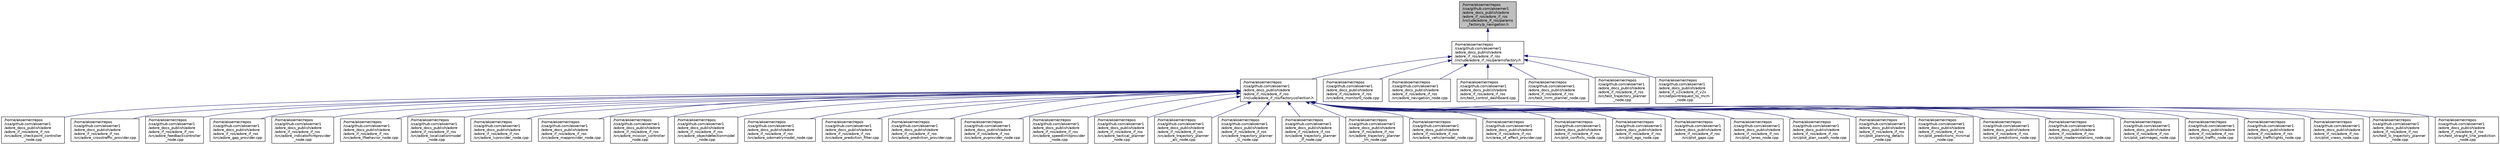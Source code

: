 digraph "/home/akoerner/repos/csa/github.com/akoerner1/adore_docs_publish/adore/adore_if_ros/adore_if_ros/include/adore_if_ros/params_factory/p_navigation.h"
{
 // LATEX_PDF_SIZE
  edge [fontname="Helvetica",fontsize="10",labelfontname="Helvetica",labelfontsize="10"];
  node [fontname="Helvetica",fontsize="10",shape=record];
  Node1 [label="/home/akoerner/repos\l/csa/github.com/akoerner1\l/adore_docs_publish/adore\l/adore_if_ros/adore_if_ros\l/include/adore_if_ros/params\l_factory/p_navigation.h",height=0.2,width=0.4,color="black", fillcolor="grey75", style="filled", fontcolor="black",tooltip=" "];
  Node1 -> Node2 [dir="back",color="midnightblue",fontsize="10",style="solid",fontname="Helvetica"];
  Node2 [label="/home/akoerner/repos\l/csa/github.com/akoerner1\l/adore_docs_publish/adore\l/adore_if_ros/adore_if_ros\l/include/adore_if_ros/paramsfactory.h",height=0.2,width=0.4,color="black", fillcolor="white", style="filled",URL="$paramsfactory_8h.html",tooltip=" "];
  Node2 -> Node3 [dir="back",color="midnightblue",fontsize="10",style="solid",fontname="Helvetica"];
  Node3 [label="/home/akoerner/repos\l/csa/github.com/akoerner1\l/adore_docs_publish/adore\l/adore_if_ros/adore_if_ros\l/include/adore_if_ros/factorycollection.h",height=0.2,width=0.4,color="black", fillcolor="white", style="filled",URL="$factorycollection_8h.html",tooltip=" "];
  Node3 -> Node4 [dir="back",color="midnightblue",fontsize="10",style="solid",fontname="Helvetica"];
  Node4 [label="/home/akoerner/repos\l/csa/github.com/akoerner1\l/adore_docs_publish/adore\l/adore_if_ros/adore_if_ros\l/src/adore_checkpoint_controller\l_node.cpp",height=0.2,width=0.4,color="black", fillcolor="white", style="filled",URL="$adore__checkpoint__controller__node_8cpp.html",tooltip=" "];
  Node3 -> Node5 [dir="back",color="midnightblue",fontsize="10",style="solid",fontname="Helvetica"];
  Node5 [label="/home/akoerner/repos\l/csa/github.com/akoerner1\l/adore_docs_publish/adore\l/adore_if_ros/adore_if_ros\l/src/adore_crosstraffic_provider.cpp",height=0.2,width=0.4,color="black", fillcolor="white", style="filled",URL="$adore__crosstraffic__provider_8cpp.html",tooltip=" "];
  Node3 -> Node6 [dir="back",color="midnightblue",fontsize="10",style="solid",fontname="Helvetica"];
  Node6 [label="/home/akoerner/repos\l/csa/github.com/akoerner1\l/adore_docs_publish/adore\l/adore_if_ros/adore_if_ros\l/src/adore_feedbackcontroller\l_node.cpp",height=0.2,width=0.4,color="black", fillcolor="white", style="filled",URL="$adore__feedbackcontroller__node_8cpp.html",tooltip=" "];
  Node3 -> Node7 [dir="back",color="midnightblue",fontsize="10",style="solid",fontname="Helvetica"];
  Node7 [label="/home/akoerner/repos\l/csa/github.com/akoerner1\l/adore_docs_publish/adore\l/adore_if_ros/adore_if_ros\l/src/adore_gap_provider.cpp",height=0.2,width=0.4,color="black", fillcolor="white", style="filled",URL="$adore__gap__provider_8cpp.html",tooltip=" "];
  Node3 -> Node8 [dir="back",color="midnightblue",fontsize="10",style="solid",fontname="Helvetica"];
  Node8 [label="/home/akoerner/repos\l/csa/github.com/akoerner1\l/adore_docs_publish/adore\l/adore_if_ros/adore_if_ros\l/src/adore_indicatorhintprovider\l_node.cpp",height=0.2,width=0.4,color="black", fillcolor="white", style="filled",URL="$adore__indicatorhintprovider__node_8cpp.html",tooltip=" "];
  Node3 -> Node9 [dir="back",color="midnightblue",fontsize="10",style="solid",fontname="Helvetica"];
  Node9 [label="/home/akoerner/repos\l/csa/github.com/akoerner1\l/adore_docs_publish/adore\l/adore_if_ros/adore_if_ros\l/src/adore_lfbehavior_node.cpp",height=0.2,width=0.4,color="black", fillcolor="white", style="filled",URL="$adore__lfbehavior__node_8cpp.html",tooltip=" "];
  Node3 -> Node10 [dir="back",color="midnightblue",fontsize="10",style="solid",fontname="Helvetica"];
  Node10 [label="/home/akoerner/repos\l/csa/github.com/akoerner1\l/adore_docs_publish/adore\l/adore_if_ros/adore_if_ros\l/src/adore_localizationmodel\l_node.cpp",height=0.2,width=0.4,color="black", fillcolor="white", style="filled",URL="$adore__localizationmodel__node_8cpp.html",tooltip=" "];
  Node3 -> Node11 [dir="back",color="midnightblue",fontsize="10",style="solid",fontname="Helvetica"];
  Node11 [label="/home/akoerner/repos\l/csa/github.com/akoerner1\l/adore_docs_publish/adore\l/adore_if_ros/adore_if_ros\l/src/adore_lvprovider_node.cpp",height=0.2,width=0.4,color="black", fillcolor="white", style="filled",URL="$adore__lvprovider__node_8cpp.html",tooltip=" "];
  Node3 -> Node12 [dir="back",color="midnightblue",fontsize="10",style="solid",fontname="Helvetica"];
  Node12 [label="/home/akoerner/repos\l/csa/github.com/akoerner1\l/adore_docs_publish/adore\l/adore_if_ros/adore_if_ros\l/src/adore_mapprovider_node.cpp",height=0.2,width=0.4,color="black", fillcolor="white", style="filled",URL="$adore__mapprovider__node_8cpp.html",tooltip=" "];
  Node3 -> Node13 [dir="back",color="midnightblue",fontsize="10",style="solid",fontname="Helvetica"];
  Node13 [label="/home/akoerner/repos\l/csa/github.com/akoerner1\l/adore_docs_publish/adore\l/adore_if_ros/adore_if_ros\l/src/adore_mission_controller\l_node.cpp",height=0.2,width=0.4,color="black", fillcolor="white", style="filled",URL="$adore__mission__controller__node_8cpp.html",tooltip=" "];
  Node3 -> Node14 [dir="back",color="midnightblue",fontsize="10",style="solid",fontname="Helvetica"];
  Node14 [label="/home/akoerner/repos\l/csa/github.com/akoerner1\l/adore_docs_publish/adore\l/adore_if_ros/adore_if_ros\l/src/adore_objectdetectionmodel\l_node.cpp",height=0.2,width=0.4,color="black", fillcolor="white", style="filled",URL="$adore__objectdetectionmodel__node_8cpp.html",tooltip=" "];
  Node3 -> Node15 [dir="back",color="midnightblue",fontsize="10",style="solid",fontname="Helvetica"];
  Node15 [label="/home/akoerner/repos\l/csa/github.com/akoerner1\l/adore_docs_publish/adore\l/adore_if_ros/adore_if_ros\l/src/adore_odometrymodel_node.cpp",height=0.2,width=0.4,color="black", fillcolor="white", style="filled",URL="$adore__odometrymodel__node_8cpp.html",tooltip=" "];
  Node3 -> Node16 [dir="back",color="midnightblue",fontsize="10",style="solid",fontname="Helvetica"];
  Node16 [label="/home/akoerner/repos\l/csa/github.com/akoerner1\l/adore_docs_publish/adore\l/adore_if_ros/adore_if_ros\l/src/adore_prediction_filter.cpp",height=0.2,width=0.4,color="black", fillcolor="white", style="filled",URL="$adore__prediction__filter_8cpp.html",tooltip=" "];
  Node3 -> Node17 [dir="back",color="midnightblue",fontsize="10",style="solid",fontname="Helvetica"];
  Node17 [label="/home/akoerner/repos\l/csa/github.com/akoerner1\l/adore_docs_publish/adore\l/adore_if_ros/adore_if_ros\l/src/adore_prediction_provider.cpp",height=0.2,width=0.4,color="black", fillcolor="white", style="filled",URL="$adore__prediction__provider_8cpp.html",tooltip=" "];
  Node3 -> Node18 [dir="back",color="midnightblue",fontsize="10",style="solid",fontname="Helvetica"];
  Node18 [label="/home/akoerner/repos\l/csa/github.com/akoerner1\l/adore_docs_publish/adore\l/adore_if_ros/adore_if_ros\l/src/adore_pvprovider_node.cpp",height=0.2,width=0.4,color="black", fillcolor="white", style="filled",URL="$adore__pvprovider__node_8cpp.html",tooltip=" "];
  Node3 -> Node19 [dir="back",color="midnightblue",fontsize="10",style="solid",fontname="Helvetica"];
  Node19 [label="/home/akoerner/repos\l/csa/github.com/akoerner1\l/adore_docs_publish/adore\l/adore_if_ros/adore_if_ros\l/src/adore_speedlimitprovider\l_node.cpp",height=0.2,width=0.4,color="black", fillcolor="white", style="filled",URL="$adore__speedlimitprovider__node_8cpp.html",tooltip=" "];
  Node3 -> Node20 [dir="back",color="midnightblue",fontsize="10",style="solid",fontname="Helvetica"];
  Node20 [label="/home/akoerner/repos\l/csa/github.com/akoerner1\l/adore_docs_publish/adore\l/adore_if_ros/adore_if_ros\l/src/adore_tactical_planner\l_node.cpp",height=0.2,width=0.4,color="black", fillcolor="white", style="filled",URL="$adore__tactical__planner__node_8cpp.html",tooltip=" "];
  Node3 -> Node21 [dir="back",color="midnightblue",fontsize="10",style="solid",fontname="Helvetica"];
  Node21 [label="/home/akoerner/repos\l/csa/github.com/akoerner1\l/adore_docs_publish/adore\l/adore_if_ros/adore_if_ros\l/src/adore_trajectory_planner\l_alc_node.cpp",height=0.2,width=0.4,color="black", fillcolor="white", style="filled",URL="$adore__trajectory__planner__alc__node_8cpp.html",tooltip=" "];
  Node3 -> Node22 [dir="back",color="midnightblue",fontsize="10",style="solid",fontname="Helvetica"];
  Node22 [label="/home/akoerner/repos\l/csa/github.com/akoerner1\l/adore_docs_publish/adore\l/adore_if_ros/adore_if_ros\l/src/adore_trajectory_planner\l_lc_node.cpp",height=0.2,width=0.4,color="black", fillcolor="white", style="filled",URL="$adore__trajectory__planner__lc__node_8cpp.html",tooltip=" "];
  Node3 -> Node23 [dir="back",color="midnightblue",fontsize="10",style="solid",fontname="Helvetica"];
  Node23 [label="/home/akoerner/repos\l/csa/github.com/akoerner1\l/adore_docs_publish/adore\l/adore_if_ros/adore_if_ros\l/src/adore_trajectory_planner\l_lf_node.cpp",height=0.2,width=0.4,color="black", fillcolor="white", style="filled",URL="$adore__trajectory__planner__lf__node_8cpp.html",tooltip=" "];
  Node3 -> Node24 [dir="back",color="midnightblue",fontsize="10",style="solid",fontname="Helvetica"];
  Node24 [label="/home/akoerner/repos\l/csa/github.com/akoerner1\l/adore_docs_publish/adore\l/adore_if_ros/adore_if_ros\l/src/adore_trajectory_planner\l_lm_node.cpp",height=0.2,width=0.4,color="black", fillcolor="white", style="filled",URL="$adore__trajectory__planner__lm__node_8cpp.html",tooltip=" "];
  Node3 -> Node25 [dir="back",color="midnightblue",fontsize="10",style="solid",fontname="Helvetica"];
  Node25 [label="/home/akoerner/repos\l/csa/github.com/akoerner1\l/adore_docs_publish/adore\l/adore_if_ros/adore_if_ros\l/src/adore_vehiclemodel_node.cpp",height=0.2,width=0.4,color="black", fillcolor="white", style="filled",URL="$adore__vehiclemodel__node_8cpp.html",tooltip=" "];
  Node3 -> Node26 [dir="back",color="midnightblue",fontsize="10",style="solid",fontname="Helvetica"];
  Node26 [label="/home/akoerner/repos\l/csa/github.com/akoerner1\l/adore_docs_publish/adore\l/adore_if_ros/adore_if_ros\l/src/area_of_effect_provider.cpp",height=0.2,width=0.4,color="black", fillcolor="white", style="filled",URL="$area__of__effect__provider_8cpp.html",tooltip=" "];
  Node3 -> Node27 [dir="back",color="midnightblue",fontsize="10",style="solid",fontname="Helvetica"];
  Node27 [label="/home/akoerner/repos\l/csa/github.com/akoerner1\l/adore_docs_publish/adore\l/adore_if_ros/adore_if_ros\l/src/plot_conflicts_node.cpp",height=0.2,width=0.4,color="black", fillcolor="white", style="filled",URL="$plot__conflicts__node_8cpp.html",tooltip=" "];
  Node3 -> Node28 [dir="back",color="midnightblue",fontsize="10",style="solid",fontname="Helvetica"];
  Node28 [label="/home/akoerner/repos\l/csa/github.com/akoerner1\l/adore_docs_publish/adore\l/adore_if_ros/adore_if_ros\l/src/plot_ego_node.cpp",height=0.2,width=0.4,color="black", fillcolor="white", style="filled",URL="$plot__ego__node_8cpp.html",tooltip=" "];
  Node3 -> Node29 [dir="back",color="midnightblue",fontsize="10",style="solid",fontname="Helvetica"];
  Node29 [label="/home/akoerner/repos\l/csa/github.com/akoerner1\l/adore_docs_publish/adore\l/adore_if_ros/adore_if_ros\l/src/plot_gaps.cpp",height=0.2,width=0.4,color="black", fillcolor="white", style="filled",URL="$plot__gaps_8cpp.html",tooltip=" "];
  Node3 -> Node30 [dir="back",color="midnightblue",fontsize="10",style="solid",fontname="Helvetica"];
  Node30 [label="/home/akoerner/repos\l/csa/github.com/akoerner1\l/adore_docs_publish/adore\l/adore_if_ros/adore_if_ros\l/src/plot_lanes_node.cpp",height=0.2,width=0.4,color="black", fillcolor="white", style="filled",URL="$plot__lanes__node_8cpp.html",tooltip=" "];
  Node3 -> Node31 [dir="back",color="midnightblue",fontsize="10",style="solid",fontname="Helvetica"];
  Node31 [label="/home/akoerner/repos\l/csa/github.com/akoerner1\l/adore_docs_publish/adore\l/adore_if_ros/adore_if_ros\l/src/plot_plan_swath_node.cpp",height=0.2,width=0.4,color="black", fillcolor="white", style="filled",URL="$plot__plan__swath__node_8cpp.html",tooltip=" "];
  Node3 -> Node32 [dir="back",color="midnightblue",fontsize="10",style="solid",fontname="Helvetica"];
  Node32 [label="/home/akoerner/repos\l/csa/github.com/akoerner1\l/adore_docs_publish/adore\l/adore_if_ros/adore_if_ros\l/src/plot_planning_details\l_node.cpp",height=0.2,width=0.4,color="black", fillcolor="white", style="filled",URL="$plot__planning__details__node_8cpp.html",tooltip=" "];
  Node3 -> Node33 [dir="back",color="midnightblue",fontsize="10",style="solid",fontname="Helvetica"];
  Node33 [label="/home/akoerner/repos\l/csa/github.com/akoerner1\l/adore_docs_publish/adore\l/adore_if_ros/adore_if_ros\l/src/plot_predictions_minimal\l_node.cpp",height=0.2,width=0.4,color="black", fillcolor="white", style="filled",URL="$plot__predictions__minimal__node_8cpp.html",tooltip=" "];
  Node3 -> Node34 [dir="back",color="midnightblue",fontsize="10",style="solid",fontname="Helvetica"];
  Node34 [label="/home/akoerner/repos\l/csa/github.com/akoerner1\l/adore_docs_publish/adore\l/adore_if_ros/adore_if_ros\l/src/plot_predictions_node.cpp",height=0.2,width=0.4,color="black", fillcolor="white", style="filled",URL="$plot__predictions__node_8cpp.html",tooltip=" "];
  Node3 -> Node35 [dir="back",color="midnightblue",fontsize="10",style="solid",fontname="Helvetica"];
  Node35 [label="/home/akoerner/repos\l/csa/github.com/akoerner1\l/adore_docs_publish/adore\l/adore_if_ros/adore_if_ros\l/src/plot_roadannotations_node.cpp",height=0.2,width=0.4,color="black", fillcolor="white", style="filled",URL="$plot__roadannotations__node_8cpp.html",tooltip=" "];
  Node3 -> Node36 [dir="back",color="midnightblue",fontsize="10",style="solid",fontname="Helvetica"];
  Node36 [label="/home/akoerner/repos\l/csa/github.com/akoerner1\l/adore_docs_publish/adore\l/adore_if_ros/adore_if_ros\l/src/plot_satimages_node.cpp",height=0.2,width=0.4,color="black", fillcolor="white", style="filled",URL="$plot__satimages__node_8cpp.html",tooltip=" "];
  Node3 -> Node37 [dir="back",color="midnightblue",fontsize="10",style="solid",fontname="Helvetica"];
  Node37 [label="/home/akoerner/repos\l/csa/github.com/akoerner1\l/adore_docs_publish/adore\l/adore_if_ros/adore_if_ros\l/src/plot_traffic_node.cpp",height=0.2,width=0.4,color="black", fillcolor="white", style="filled",URL="$plot__traffic__node_8cpp.html",tooltip=" "];
  Node3 -> Node38 [dir="back",color="midnightblue",fontsize="10",style="solid",fontname="Helvetica"];
  Node38 [label="/home/akoerner/repos\l/csa/github.com/akoerner1\l/adore_docs_publish/adore\l/adore_if_ros/adore_if_ros\l/src/plot_trafficlights_node.cpp",height=0.2,width=0.4,color="black", fillcolor="white", style="filled",URL="$plot__trafficlights__node_8cpp.html",tooltip=" "];
  Node3 -> Node39 [dir="back",color="midnightblue",fontsize="10",style="solid",fontname="Helvetica"];
  Node39 [label="/home/akoerner/repos\l/csa/github.com/akoerner1\l/adore_docs_publish/adore\l/adore_if_ros/adore_if_ros\l/src/plot_views_node.cpp",height=0.2,width=0.4,color="black", fillcolor="white", style="filled",URL="$plot__views__node_8cpp.html",tooltip=" "];
  Node3 -> Node40 [dir="back",color="midnightblue",fontsize="10",style="solid",fontname="Helvetica"];
  Node40 [label="/home/akoerner/repos\l/csa/github.com/akoerner1\l/adore_docs_publish/adore\l/adore_if_ros/adore_if_ros\l/src/test_lc_trajectory_planner\l_node.cpp",height=0.2,width=0.4,color="black", fillcolor="white", style="filled",URL="$test__lc__trajectory__planner__node_8cpp.html",tooltip=" "];
  Node3 -> Node41 [dir="back",color="midnightblue",fontsize="10",style="solid",fontname="Helvetica"];
  Node41 [label="/home/akoerner/repos\l/csa/github.com/akoerner1\l/adore_docs_publish/adore\l/adore_if_ros/adore_if_ros\l/src/test_straight_line_prediction\l_node.cpp",height=0.2,width=0.4,color="black", fillcolor="white", style="filled",URL="$test__straight__line__prediction__node_8cpp.html",tooltip=" "];
  Node2 -> Node42 [dir="back",color="midnightblue",fontsize="10",style="solid",fontname="Helvetica"];
  Node42 [label="/home/akoerner/repos\l/csa/github.com/akoerner1\l/adore_docs_publish/adore\l/adore_if_ros/adore_if_ros\l/src/adore_monitor0_node.cpp",height=0.2,width=0.4,color="black", fillcolor="white", style="filled",URL="$adore__monitor0__node_8cpp.html",tooltip=" "];
  Node2 -> Node43 [dir="back",color="midnightblue",fontsize="10",style="solid",fontname="Helvetica"];
  Node43 [label="/home/akoerner/repos\l/csa/github.com/akoerner1\l/adore_docs_publish/adore\l/adore_if_ros/adore_if_ros\l/src/adore_navigation_node.cpp",height=0.2,width=0.4,color="black", fillcolor="white", style="filled",URL="$adore__navigation__node_8cpp.html",tooltip=" "];
  Node2 -> Node44 [dir="back",color="midnightblue",fontsize="10",style="solid",fontname="Helvetica"];
  Node44 [label="/home/akoerner/repos\l/csa/github.com/akoerner1\l/adore_docs_publish/adore\l/adore_if_ros/adore_if_ros\l/src/test_control_dashboard.cpp",height=0.2,width=0.4,color="black", fillcolor="white", style="filled",URL="$test__control__dashboard_8cpp.html",tooltip=" "];
  Node2 -> Node45 [dir="back",color="midnightblue",fontsize="10",style="solid",fontname="Helvetica"];
  Node45 [label="/home/akoerner/repos\l/csa/github.com/akoerner1\l/adore_docs_publish/adore\l/adore_if_ros/adore_if_ros\l/src/test_mrm_planner_node.cpp",height=0.2,width=0.4,color="black", fillcolor="white", style="filled",URL="$test__mrm__planner__node_8cpp.html",tooltip=" "];
  Node2 -> Node46 [dir="back",color="midnightblue",fontsize="10",style="solid",fontname="Helvetica"];
  Node46 [label="/home/akoerner/repos\l/csa/github.com/akoerner1\l/adore_docs_publish/adore\l/adore_if_ros/adore_if_ros\l/src/test_trajectory_planner\l_node.cpp",height=0.2,width=0.4,color="black", fillcolor="white", style="filled",URL="$test__trajectory__planner__node_8cpp.html",tooltip=" "];
  Node2 -> Node47 [dir="back",color="midnightblue",fontsize="10",style="solid",fontname="Helvetica"];
  Node47 [label="/home/akoerner/repos\l/csa/github.com/akoerner1\l/adore_docs_publish/adore\l/adore_if_v2x/adore_if_v2x\l/src/setpointrequest_to_mcm\l_node.cpp",height=0.2,width=0.4,color="black", fillcolor="white", style="filled",URL="$setpointrequest__to__mcm__node_8cpp.html",tooltip=" "];
}
